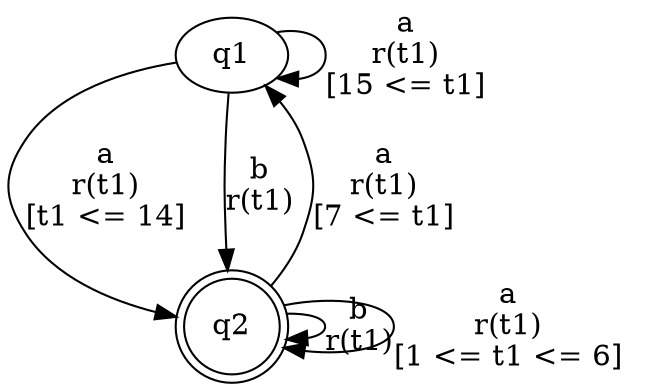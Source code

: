 digraph L {
	qq1[label=q1]
	qq2[label=q2 shape=doublecircle]
	qq1 -> qq2[label="a\nr(t1)\n[t1 <= 14]"]
	qq2 -> qq1[label="a\nr(t1)\n[7 <= t1]"]
	qq2 -> qq2[label="b\nr(t1)\n"]
	qq2 -> qq2[label="a\nr(t1)\n[1 <= t1 <= 6]"]
	qq1 -> qq1[label="a\nr(t1)\n[15 <= t1]"]
	qq1 -> qq2[label="b\nr(t1)\n"]
}
